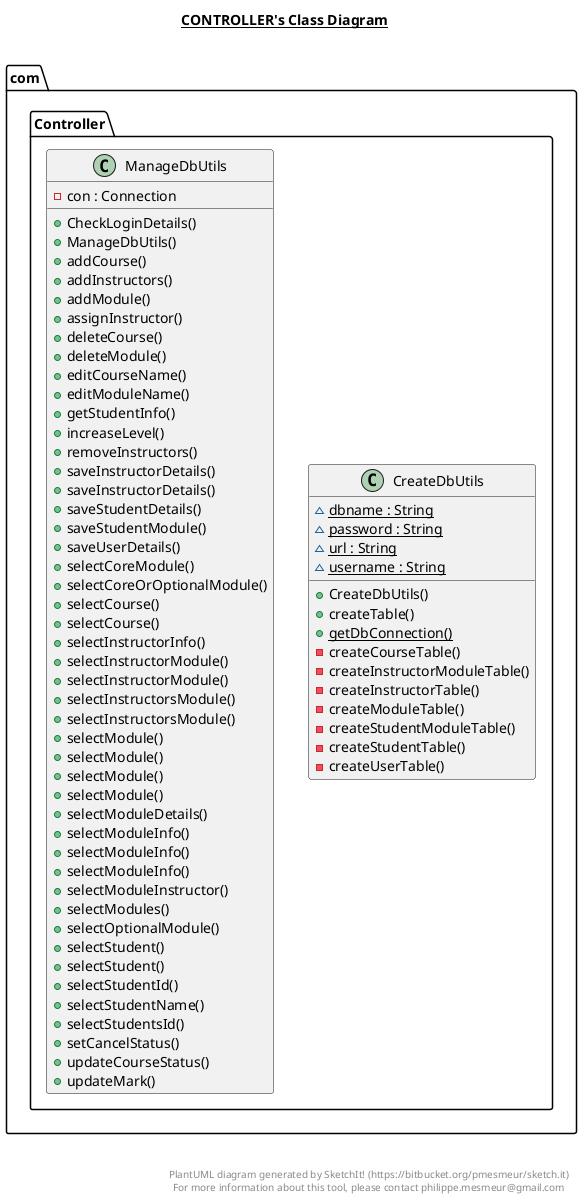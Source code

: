 @startuml

title __CONTROLLER's Class Diagram__\n

  namespace com.Controller {
    class com.Controller.CreateDbUtils {
        {static} ~ dbname : String
        {static} ~ password : String
        {static} ~ url : String
        {static} ~ username : String
        + CreateDbUtils()
        + createTable()
        {static} + getDbConnection()
        - createCourseTable()
        - createInstructorModuleTable()
        - createInstructorTable()
        - createModuleTable()
        - createStudentModuleTable()
        - createStudentTable()
        - createUserTable()
    }
  }
  

  namespace com.Controller {
    class com.Controller.ManageDbUtils {
        - con : Connection
        + CheckLoginDetails()
        + ManageDbUtils()
        + addCourse()
        + addInstructors()
        + addModule()
        + assignInstructor()
        + deleteCourse()
        + deleteModule()
        + editCourseName()
        + editModuleName()
        + getStudentInfo()
        + increaseLevel()
        + removeInstructors()
        + saveInstructorDetails()
        + saveInstructorDetails()
        + saveStudentDetails()
        + saveStudentModule()
        + saveUserDetails()
        + selectCoreModule()
        + selectCoreOrOptionalModule()
        + selectCourse()
        + selectCourse()
        + selectInstructorInfo()
        + selectInstructorModule()
        + selectInstructorModule()
        + selectInstructorsModule()
        + selectInstructorsModule()
        + selectModule()
        + selectModule()
        + selectModule()
        + selectModule()
        + selectModuleDetails()
        + selectModuleInfo()
        + selectModuleInfo()
        + selectModuleInfo()
        + selectModuleInstructor()
        + selectModules()
        + selectOptionalModule()
        + selectStudent()
        + selectStudent()
        + selectStudentId()
        + selectStudentName()
        + selectStudentsId()
        + setCancelStatus()
        + updateCourseStatus()
        + updateMark()
    }
  }
  



right footer


PlantUML diagram generated by SketchIt! (https://bitbucket.org/pmesmeur/sketch.it)
For more information about this tool, please contact philippe.mesmeur@gmail.com
endfooter

@enduml

